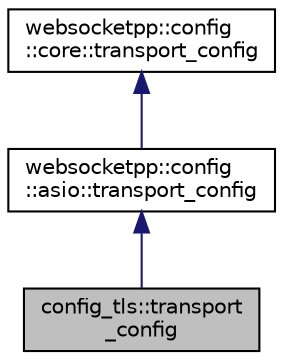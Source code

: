 digraph "config_tls::transport_config"
{
  edge [fontname="Helvetica",fontsize="10",labelfontname="Helvetica",labelfontsize="10"];
  node [fontname="Helvetica",fontsize="10",shape=record];
  Node3 [label="config_tls::transport\l_config",height=0.2,width=0.4,color="black", fillcolor="grey75", style="filled", fontcolor="black"];
  Node4 -> Node3 [dir="back",color="midnightblue",fontsize="10",style="solid",fontname="Helvetica"];
  Node4 [label="websocketpp::config\l::asio::transport_config",height=0.2,width=0.4,color="black", fillcolor="white", style="filled",URL="$structwebsocketpp_1_1config_1_1asio_1_1transport__config.html"];
  Node5 -> Node4 [dir="back",color="midnightblue",fontsize="10",style="solid",fontname="Helvetica"];
  Node5 [label="websocketpp::config\l::core::transport_config",height=0.2,width=0.4,color="black", fillcolor="white", style="filled",URL="$structwebsocketpp_1_1config_1_1core_1_1transport__config.html"];
}

